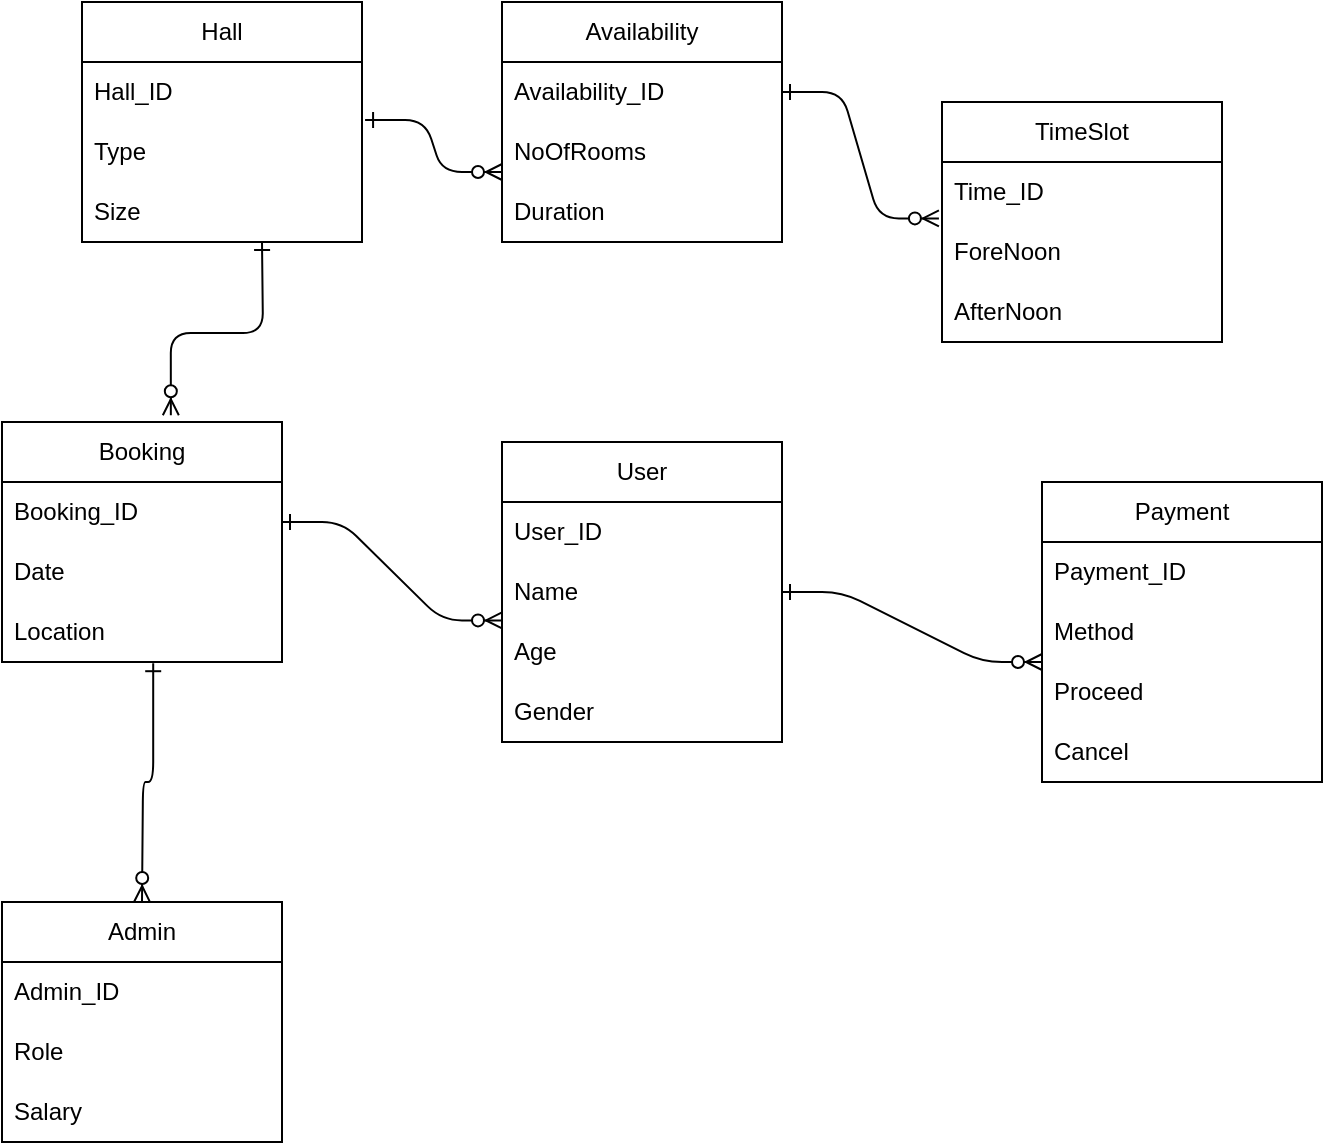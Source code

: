 <mxfile version="24.7.4">
  <diagram id="R2lEEEUBdFMjLlhIrx00" name="Page-1">
    <mxGraphModel dx="1050" dy="569" grid="1" gridSize="10" guides="1" tooltips="1" connect="1" arrows="1" fold="1" page="1" pageScale="1" pageWidth="850" pageHeight="1100" math="0" shadow="0" extFonts="Permanent Marker^https://fonts.googleapis.com/css?family=Permanent+Marker">
      <root>
        <mxCell id="0" />
        <mxCell id="1" parent="0" />
        <mxCell id="MoB6vgsQtckjyqly8nFH-1" value="Hall" style="swimlane;fontStyle=0;childLayout=stackLayout;horizontal=1;startSize=30;horizontalStack=0;resizeParent=1;resizeParentMax=0;resizeLast=0;collapsible=1;marginBottom=0;whiteSpace=wrap;html=1;" parent="1" vertex="1">
          <mxGeometry x="120" y="130" width="140" height="120" as="geometry" />
        </mxCell>
        <mxCell id="MoB6vgsQtckjyqly8nFH-2" value="Hall_ID" style="text;strokeColor=none;fillColor=none;align=left;verticalAlign=middle;spacingLeft=4;spacingRight=4;overflow=hidden;points=[[0,0.5],[1,0.5]];portConstraint=eastwest;rotatable=0;whiteSpace=wrap;html=1;" parent="MoB6vgsQtckjyqly8nFH-1" vertex="1">
          <mxGeometry y="30" width="140" height="30" as="geometry" />
        </mxCell>
        <mxCell id="MoB6vgsQtckjyqly8nFH-3" value="Type" style="text;strokeColor=none;fillColor=none;align=left;verticalAlign=middle;spacingLeft=4;spacingRight=4;overflow=hidden;points=[[0,0.5],[1,0.5]];portConstraint=eastwest;rotatable=0;whiteSpace=wrap;html=1;" parent="MoB6vgsQtckjyqly8nFH-1" vertex="1">
          <mxGeometry y="60" width="140" height="30" as="geometry" />
        </mxCell>
        <mxCell id="MoB6vgsQtckjyqly8nFH-4" value="Size" style="text;strokeColor=none;fillColor=none;align=left;verticalAlign=middle;spacingLeft=4;spacingRight=4;overflow=hidden;points=[[0,0.5],[1,0.5]];portConstraint=eastwest;rotatable=0;whiteSpace=wrap;html=1;" parent="MoB6vgsQtckjyqly8nFH-1" vertex="1">
          <mxGeometry y="90" width="140" height="30" as="geometry" />
        </mxCell>
        <mxCell id="MoB6vgsQtckjyqly8nFH-5" value="Availability" style="swimlane;fontStyle=0;childLayout=stackLayout;horizontal=1;startSize=30;horizontalStack=0;resizeParent=1;resizeParentMax=0;resizeLast=0;collapsible=1;marginBottom=0;whiteSpace=wrap;html=1;" parent="1" vertex="1">
          <mxGeometry x="330" y="130" width="140" height="120" as="geometry" />
        </mxCell>
        <mxCell id="MoB6vgsQtckjyqly8nFH-6" value="Availability_ID" style="text;strokeColor=none;fillColor=none;align=left;verticalAlign=middle;spacingLeft=4;spacingRight=4;overflow=hidden;points=[[0,0.5],[1,0.5]];portConstraint=eastwest;rotatable=0;whiteSpace=wrap;html=1;" parent="MoB6vgsQtckjyqly8nFH-5" vertex="1">
          <mxGeometry y="30" width="140" height="30" as="geometry" />
        </mxCell>
        <mxCell id="MoB6vgsQtckjyqly8nFH-8" value="NoOfRooms" style="text;strokeColor=none;fillColor=none;align=left;verticalAlign=middle;spacingLeft=4;spacingRight=4;overflow=hidden;points=[[0,0.5],[1,0.5]];portConstraint=eastwest;rotatable=0;whiteSpace=wrap;html=1;" parent="MoB6vgsQtckjyqly8nFH-5" vertex="1">
          <mxGeometry y="60" width="140" height="30" as="geometry" />
        </mxCell>
        <mxCell id="MoB6vgsQtckjyqly8nFH-35" value="Duration" style="text;strokeColor=none;fillColor=none;align=left;verticalAlign=middle;spacingLeft=4;spacingRight=4;overflow=hidden;points=[[0,0.5],[1,0.5]];portConstraint=eastwest;rotatable=0;whiteSpace=wrap;html=1;" parent="MoB6vgsQtckjyqly8nFH-5" vertex="1">
          <mxGeometry y="90" width="140" height="30" as="geometry" />
        </mxCell>
        <mxCell id="MoB6vgsQtckjyqly8nFH-9" value="TimeSlot" style="swimlane;fontStyle=0;childLayout=stackLayout;horizontal=1;startSize=30;horizontalStack=0;resizeParent=1;resizeParentMax=0;resizeLast=0;collapsible=1;marginBottom=0;whiteSpace=wrap;html=1;" parent="1" vertex="1">
          <mxGeometry x="550" y="180" width="140" height="120" as="geometry" />
        </mxCell>
        <mxCell id="MoB6vgsQtckjyqly8nFH-11" value="Time_ID" style="text;strokeColor=none;fillColor=none;align=left;verticalAlign=middle;spacingLeft=4;spacingRight=4;overflow=hidden;points=[[0,0.5],[1,0.5]];portConstraint=eastwest;rotatable=0;whiteSpace=wrap;html=1;" parent="MoB6vgsQtckjyqly8nFH-9" vertex="1">
          <mxGeometry y="30" width="140" height="30" as="geometry" />
        </mxCell>
        <mxCell id="MoB6vgsQtckjyqly8nFH-10" value="ForeNoon" style="text;strokeColor=none;fillColor=none;align=left;verticalAlign=middle;spacingLeft=4;spacingRight=4;overflow=hidden;points=[[0,0.5],[1,0.5]];portConstraint=eastwest;rotatable=0;whiteSpace=wrap;html=1;" parent="MoB6vgsQtckjyqly8nFH-9" vertex="1">
          <mxGeometry y="60" width="140" height="30" as="geometry" />
        </mxCell>
        <mxCell id="MoB6vgsQtckjyqly8nFH-12" value="AfterNoon" style="text;strokeColor=none;fillColor=none;align=left;verticalAlign=middle;spacingLeft=4;spacingRight=4;overflow=hidden;points=[[0,0.5],[1,0.5]];portConstraint=eastwest;rotatable=0;whiteSpace=wrap;html=1;" parent="MoB6vgsQtckjyqly8nFH-9" vertex="1">
          <mxGeometry y="90" width="140" height="30" as="geometry" />
        </mxCell>
        <mxCell id="C-vyLk0tnHw3VtMMgP7b-12" value="" style="edgeStyle=entityRelationEdgeStyle;endArrow=ERzeroToMany;startArrow=ERone;endFill=1;startFill=0;entryX=-0.011;entryY=0.94;entryDx=0;entryDy=0;entryPerimeter=0;exitX=1;exitY=0.5;exitDx=0;exitDy=0;" parent="1" source="MoB6vgsQtckjyqly8nFH-6" target="MoB6vgsQtckjyqly8nFH-11" edge="1">
          <mxGeometry width="100" height="100" relative="1" as="geometry">
            <mxPoint x="530" y="165" as="sourcePoint" />
            <mxPoint x="510" y="260" as="targetPoint" />
            <Array as="points">
              <mxPoint x="570" y="195" />
              <mxPoint x="500" y="200" />
              <mxPoint x="500" y="173" />
              <mxPoint x="490" y="165" />
              <mxPoint x="310" y="340" />
              <mxPoint x="500" y="220" />
              <mxPoint x="500" y="240" />
            </Array>
          </mxGeometry>
        </mxCell>
        <mxCell id="MoB6vgsQtckjyqly8nFH-13" value="Booking" style="swimlane;fontStyle=0;childLayout=stackLayout;horizontal=1;startSize=30;horizontalStack=0;resizeParent=1;resizeParentMax=0;resizeLast=0;collapsible=1;marginBottom=0;whiteSpace=wrap;html=1;" parent="1" vertex="1">
          <mxGeometry x="80" y="340" width="140" height="120" as="geometry" />
        </mxCell>
        <mxCell id="MoB6vgsQtckjyqly8nFH-14" value="Booking_ID" style="text;strokeColor=none;fillColor=none;align=left;verticalAlign=middle;spacingLeft=4;spacingRight=4;overflow=hidden;points=[[0,0.5],[1,0.5]];portConstraint=eastwest;rotatable=0;whiteSpace=wrap;html=1;" parent="MoB6vgsQtckjyqly8nFH-13" vertex="1">
          <mxGeometry y="30" width="140" height="30" as="geometry" />
        </mxCell>
        <mxCell id="MoB6vgsQtckjyqly8nFH-15" value="Date" style="text;strokeColor=none;fillColor=none;align=left;verticalAlign=middle;spacingLeft=4;spacingRight=4;overflow=hidden;points=[[0,0.5],[1,0.5]];portConstraint=eastwest;rotatable=0;whiteSpace=wrap;html=1;" parent="MoB6vgsQtckjyqly8nFH-13" vertex="1">
          <mxGeometry y="60" width="140" height="30" as="geometry" />
        </mxCell>
        <mxCell id="MoB6vgsQtckjyqly8nFH-31" value="Location" style="text;strokeColor=none;fillColor=none;align=left;verticalAlign=middle;spacingLeft=4;spacingRight=4;overflow=hidden;points=[[0,0.5],[1,0.5]];portConstraint=eastwest;rotatable=0;whiteSpace=wrap;html=1;" parent="MoB6vgsQtckjyqly8nFH-13" vertex="1">
          <mxGeometry y="90" width="140" height="30" as="geometry" />
        </mxCell>
        <mxCell id="MoB6vgsQtckjyqly8nFH-17" value="User" style="swimlane;fontStyle=0;childLayout=stackLayout;horizontal=1;startSize=30;horizontalStack=0;resizeParent=1;resizeParentMax=0;resizeLast=0;collapsible=1;marginBottom=0;whiteSpace=wrap;html=1;" parent="1" vertex="1">
          <mxGeometry x="330" y="350" width="140" height="150" as="geometry" />
        </mxCell>
        <mxCell id="MoB6vgsQtckjyqly8nFH-18" value="User_ID" style="text;strokeColor=none;fillColor=none;align=left;verticalAlign=middle;spacingLeft=4;spacingRight=4;overflow=hidden;points=[[0,0.5],[1,0.5]];portConstraint=eastwest;rotatable=0;whiteSpace=wrap;html=1;" parent="MoB6vgsQtckjyqly8nFH-17" vertex="1">
          <mxGeometry y="30" width="140" height="30" as="geometry" />
        </mxCell>
        <mxCell id="MoB6vgsQtckjyqly8nFH-19" value="Name" style="text;strokeColor=none;fillColor=none;align=left;verticalAlign=middle;spacingLeft=4;spacingRight=4;overflow=hidden;points=[[0,0.5],[1,0.5]];portConstraint=eastwest;rotatable=0;whiteSpace=wrap;html=1;" parent="MoB6vgsQtckjyqly8nFH-17" vertex="1">
          <mxGeometry y="60" width="140" height="30" as="geometry" />
        </mxCell>
        <mxCell id="MoB6vgsQtckjyqly8nFH-20" value="Age" style="text;strokeColor=none;fillColor=none;align=left;verticalAlign=middle;spacingLeft=4;spacingRight=4;overflow=hidden;points=[[0,0.5],[1,0.5]];portConstraint=eastwest;rotatable=0;whiteSpace=wrap;html=1;" parent="MoB6vgsQtckjyqly8nFH-17" vertex="1">
          <mxGeometry y="90" width="140" height="30" as="geometry" />
        </mxCell>
        <mxCell id="MoB6vgsQtckjyqly8nFH-30" value="Gender" style="text;strokeColor=none;fillColor=none;align=left;verticalAlign=middle;spacingLeft=4;spacingRight=4;overflow=hidden;points=[[0,0.5],[1,0.5]];portConstraint=eastwest;rotatable=0;whiteSpace=wrap;html=1;" parent="MoB6vgsQtckjyqly8nFH-17" vertex="1">
          <mxGeometry y="120" width="140" height="30" as="geometry" />
        </mxCell>
        <mxCell id="MoB6vgsQtckjyqly8nFH-21" value="Payment" style="swimlane;fontStyle=0;childLayout=stackLayout;horizontal=1;startSize=30;horizontalStack=0;resizeParent=1;resizeParentMax=0;resizeLast=0;collapsible=1;marginBottom=0;whiteSpace=wrap;html=1;" parent="1" vertex="1">
          <mxGeometry x="600" y="370" width="140" height="150" as="geometry" />
        </mxCell>
        <mxCell id="MoB6vgsQtckjyqly8nFH-22" value="Payment_ID" style="text;strokeColor=none;fillColor=none;align=left;verticalAlign=middle;spacingLeft=4;spacingRight=4;overflow=hidden;points=[[0,0.5],[1,0.5]];portConstraint=eastwest;rotatable=0;whiteSpace=wrap;html=1;" parent="MoB6vgsQtckjyqly8nFH-21" vertex="1">
          <mxGeometry y="30" width="140" height="30" as="geometry" />
        </mxCell>
        <mxCell id="MoB6vgsQtckjyqly8nFH-23" value="Method" style="text;strokeColor=none;fillColor=none;align=left;verticalAlign=middle;spacingLeft=4;spacingRight=4;overflow=hidden;points=[[0,0.5],[1,0.5]];portConstraint=eastwest;rotatable=0;whiteSpace=wrap;html=1;" parent="MoB6vgsQtckjyqly8nFH-21" vertex="1">
          <mxGeometry y="60" width="140" height="30" as="geometry" />
        </mxCell>
        <mxCell id="MoB6vgsQtckjyqly8nFH-24" value="Proceed" style="text;strokeColor=none;fillColor=none;align=left;verticalAlign=middle;spacingLeft=4;spacingRight=4;overflow=hidden;points=[[0,0.5],[1,0.5]];portConstraint=eastwest;rotatable=0;whiteSpace=wrap;html=1;" parent="MoB6vgsQtckjyqly8nFH-21" vertex="1">
          <mxGeometry y="90" width="140" height="30" as="geometry" />
        </mxCell>
        <mxCell id="MoB6vgsQtckjyqly8nFH-36" value="Cancel" style="text;strokeColor=none;fillColor=none;align=left;verticalAlign=middle;spacingLeft=4;spacingRight=4;overflow=hidden;points=[[0,0.5],[1,0.5]];portConstraint=eastwest;rotatable=0;whiteSpace=wrap;html=1;" parent="MoB6vgsQtckjyqly8nFH-21" vertex="1">
          <mxGeometry y="120" width="140" height="30" as="geometry" />
        </mxCell>
        <mxCell id="MoB6vgsQtckjyqly8nFH-25" value="Admin" style="swimlane;fontStyle=0;childLayout=stackLayout;horizontal=1;startSize=30;horizontalStack=0;resizeParent=1;resizeParentMax=0;resizeLast=0;collapsible=1;marginBottom=0;whiteSpace=wrap;html=1;" parent="1" vertex="1">
          <mxGeometry x="80" y="580" width="140" height="120" as="geometry">
            <mxRectangle x="140" y="540" width="70" height="30" as="alternateBounds" />
          </mxGeometry>
        </mxCell>
        <mxCell id="MoB6vgsQtckjyqly8nFH-26" value="Admin_ID" style="text;strokeColor=none;fillColor=none;align=left;verticalAlign=middle;spacingLeft=4;spacingRight=4;overflow=hidden;points=[[0,0.5],[1,0.5]];portConstraint=eastwest;rotatable=0;whiteSpace=wrap;html=1;" parent="MoB6vgsQtckjyqly8nFH-25" vertex="1">
          <mxGeometry y="30" width="140" height="30" as="geometry" />
        </mxCell>
        <mxCell id="MoB6vgsQtckjyqly8nFH-27" value="Role" style="text;strokeColor=none;fillColor=none;align=left;verticalAlign=middle;spacingLeft=4;spacingRight=4;overflow=hidden;points=[[0,0.5],[1,0.5]];portConstraint=eastwest;rotatable=0;whiteSpace=wrap;html=1;" parent="MoB6vgsQtckjyqly8nFH-25" vertex="1">
          <mxGeometry y="60" width="140" height="30" as="geometry" />
        </mxCell>
        <mxCell id="MoB6vgsQtckjyqly8nFH-28" value="Salary" style="text;strokeColor=none;fillColor=none;align=left;verticalAlign=middle;spacingLeft=4;spacingRight=4;overflow=hidden;points=[[0,0.5],[1,0.5]];portConstraint=eastwest;rotatable=0;whiteSpace=wrap;html=1;" parent="MoB6vgsQtckjyqly8nFH-25" vertex="1">
          <mxGeometry y="90" width="140" height="30" as="geometry" />
        </mxCell>
        <mxCell id="MoB6vgsQtckjyqly8nFH-37" value="" style="edgeStyle=entityRelationEdgeStyle;endArrow=ERzeroToMany;startArrow=ERone;endFill=1;startFill=0;" parent="1" edge="1">
          <mxGeometry width="100" height="100" relative="1" as="geometry">
            <mxPoint x="220" y="390" as="sourcePoint" />
            <mxPoint x="330" y="439.2" as="targetPoint" />
            <Array as="points">
              <mxPoint x="300" y="454.2" />
              <mxPoint x="270" y="424.2" />
              <mxPoint x="270" y="424.2" />
              <mxPoint x="270" y="424.2" />
              <mxPoint x="270" y="424.2" />
              <mxPoint x="300" y="414.2" />
              <mxPoint x="310" y="434.2" />
            </Array>
          </mxGeometry>
        </mxCell>
        <mxCell id="MoB6vgsQtckjyqly8nFH-38" value="" style="edgeStyle=entityRelationEdgeStyle;endArrow=ERzeroToMany;startArrow=ERone;endFill=1;startFill=0;exitX=1.011;exitY=-0.033;exitDx=0;exitDy=0;exitPerimeter=0;" parent="1" source="MoB6vgsQtckjyqly8nFH-3" edge="1">
          <mxGeometry width="100" height="100" relative="1" as="geometry">
            <mxPoint x="260" y="175" as="sourcePoint" />
            <mxPoint x="330" y="215" as="targetPoint" />
            <Array as="points">
              <mxPoint x="300" y="230" />
              <mxPoint x="300" y="190" />
              <mxPoint x="310" y="210" />
            </Array>
          </mxGeometry>
        </mxCell>
        <mxCell id="MoB6vgsQtckjyqly8nFH-40" value="" style="edgeStyle=entityRelationEdgeStyle;endArrow=ERzeroToMany;startArrow=ERone;endFill=1;startFill=0;entryX=-0.011;entryY=0.94;entryDx=0;entryDy=0;entryPerimeter=0;exitX=1;exitY=0.5;exitDx=0;exitDy=0;" parent="1" edge="1" source="MoB6vgsQtckjyqly8nFH-19">
          <mxGeometry width="100" height="100" relative="1" as="geometry">
            <mxPoint x="474.34" y="423.81" as="sourcePoint" />
            <mxPoint x="600" y="460" as="targetPoint" />
            <Array as="points">
              <mxPoint x="632" y="427" />
              <mxPoint x="562" y="432" />
              <mxPoint x="562" y="452" />
              <mxPoint x="592" y="632" />
              <mxPoint x="562" y="405" />
              <mxPoint x="552" y="397" />
              <mxPoint x="372" y="572" />
              <mxPoint x="562" y="452" />
              <mxPoint x="562" y="472" />
            </Array>
          </mxGeometry>
        </mxCell>
        <mxCell id="MoB6vgsQtckjyqly8nFH-44" value="" style="edgeStyle=orthogonalEdgeStyle;endArrow=ERzeroToMany;startArrow=ERone;endFill=1;startFill=0;elbow=vertical;entryX=0.603;entryY=-0.028;entryDx=0;entryDy=0;entryPerimeter=0;" parent="1" target="MoB6vgsQtckjyqly8nFH-13" edge="1">
          <mxGeometry width="100" height="100" relative="1" as="geometry">
            <mxPoint x="210" y="250" as="sourcePoint" />
            <mxPoint x="217" y="316" as="targetPoint" />
          </mxGeometry>
        </mxCell>
        <mxCell id="MoB6vgsQtckjyqly8nFH-45" value="" style="edgeStyle=orthogonalEdgeStyle;endArrow=ERzeroToMany;startArrow=ERone;endFill=1;startFill=0;elbow=vertical;entryX=0.603;entryY=-0.028;entryDx=0;entryDy=0;entryPerimeter=0;exitX=0.54;exitY=1.02;exitDx=0;exitDy=0;exitPerimeter=0;" parent="1" source="MoB6vgsQtckjyqly8nFH-31" edge="1">
          <mxGeometry width="100" height="100" relative="1" as="geometry">
            <mxPoint x="196" y="493" as="sourcePoint" />
            <mxPoint x="150" y="580" as="targetPoint" />
          </mxGeometry>
        </mxCell>
      </root>
    </mxGraphModel>
  </diagram>
</mxfile>
